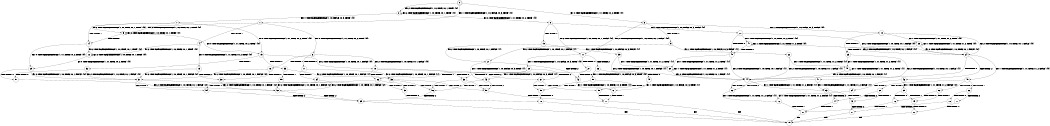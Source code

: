 digraph BCG {
size = "7, 10.5";
center = TRUE;
node [shape = circle];
0 [peripheries = 2];
0 -> 1 [label = "EX !1 !ATOMIC_EXCH_BRANCH (1, +0, FALSE, +0, 3, TRUE) !{0}"];
0 -> 2 [label = "EX !2 !ATOMIC_EXCH_BRANCH (1, +0, TRUE, +0, 1, TRUE) !{0}"];
0 -> 3 [label = "EX !0 !ATOMIC_EXCH_BRANCH (1, +1, TRUE, +0, 2, TRUE) !{0}"];
1 -> 4 [label = "TERMINATE !1"];
1 -> 5 [label = "EX !2 !ATOMIC_EXCH_BRANCH (1, +0, TRUE, +0, 1, TRUE) !{0}"];
1 -> 6 [label = "EX !0 !ATOMIC_EXCH_BRANCH (1, +1, TRUE, +0, 2, TRUE) !{0}"];
2 -> 7 [label = "EX !1 !ATOMIC_EXCH_BRANCH (1, +0, FALSE, +0, 3, TRUE) !{0}"];
2 -> 8 [label = "EX !0 !ATOMIC_EXCH_BRANCH (1, +1, TRUE, +0, 2, TRUE) !{0}"];
2 -> 2 [label = "EX !2 !ATOMIC_EXCH_BRANCH (1, +0, TRUE, +0, 1, TRUE) !{0}"];
3 -> 9 [label = "TERMINATE !0"];
3 -> 10 [label = "EX !1 !ATOMIC_EXCH_BRANCH (1, +0, FALSE, +0, 3, FALSE) !{0}"];
3 -> 11 [label = "EX !2 !ATOMIC_EXCH_BRANCH (1, +0, TRUE, +0, 1, FALSE) !{0}"];
4 -> 12 [label = "EX !2 !ATOMIC_EXCH_BRANCH (1, +0, TRUE, +0, 1, TRUE) !{0}"];
4 -> 13 [label = "EX !0 !ATOMIC_EXCH_BRANCH (1, +1, TRUE, +0, 2, TRUE) !{0}"];
5 -> 14 [label = "TERMINATE !1"];
5 -> 15 [label = "EX !0 !ATOMIC_EXCH_BRANCH (1, +1, TRUE, +0, 2, TRUE) !{0}"];
5 -> 5 [label = "EX !2 !ATOMIC_EXCH_BRANCH (1, +0, TRUE, +0, 1, TRUE) !{0}"];
6 -> 16 [label = "TERMINATE !1"];
6 -> 17 [label = "TERMINATE !0"];
6 -> 18 [label = "EX !2 !ATOMIC_EXCH_BRANCH (1, +0, TRUE, +0, 1, FALSE) !{0}"];
7 -> 14 [label = "TERMINATE !1"];
7 -> 15 [label = "EX !0 !ATOMIC_EXCH_BRANCH (1, +1, TRUE, +0, 2, TRUE) !{0}"];
7 -> 5 [label = "EX !2 !ATOMIC_EXCH_BRANCH (1, +0, TRUE, +0, 1, TRUE) !{0}"];
8 -> 19 [label = "TERMINATE !0"];
8 -> 20 [label = "EX !1 !ATOMIC_EXCH_BRANCH (1, +0, FALSE, +0, 3, FALSE) !{0}"];
8 -> 11 [label = "EX !2 !ATOMIC_EXCH_BRANCH (1, +0, TRUE, +0, 1, FALSE) !{0}"];
9 -> 21 [label = "EX !2 !ATOMIC_EXCH_BRANCH (1, +0, TRUE, +0, 1, FALSE) !{1}"];
9 -> 22 [label = "EX !1 !ATOMIC_EXCH_BRANCH (1, +0, FALSE, +0, 3, FALSE) !{1}"];
10 -> 23 [label = "TERMINATE !0"];
10 -> 24 [label = "EX !2 !ATOMIC_EXCH_BRANCH (1, +0, TRUE, +0, 1, FALSE) !{0}"];
10 -> 25 [label = "EX !1 !ATOMIC_EXCH_BRANCH (1, +1, TRUE, +1, 2, TRUE) !{0}"];
11 -> 26 [label = "TERMINATE !2"];
11 -> 27 [label = "TERMINATE !0"];
11 -> 28 [label = "EX !1 !ATOMIC_EXCH_BRANCH (1, +0, FALSE, +0, 3, TRUE) !{0}"];
12 -> 29 [label = "EX !0 !ATOMIC_EXCH_BRANCH (1, +1, TRUE, +0, 2, TRUE) !{0}"];
12 -> 12 [label = "EX !2 !ATOMIC_EXCH_BRANCH (1, +0, TRUE, +0, 1, TRUE) !{0}"];
13 -> 30 [label = "TERMINATE !0"];
13 -> 31 [label = "EX !2 !ATOMIC_EXCH_BRANCH (1, +0, TRUE, +0, 1, FALSE) !{0}"];
14 -> 29 [label = "EX !0 !ATOMIC_EXCH_BRANCH (1, +1, TRUE, +0, 2, TRUE) !{0}"];
14 -> 12 [label = "EX !2 !ATOMIC_EXCH_BRANCH (1, +0, TRUE, +0, 1, TRUE) !{0}"];
15 -> 32 [label = "TERMINATE !1"];
15 -> 33 [label = "TERMINATE !0"];
15 -> 18 [label = "EX !2 !ATOMIC_EXCH_BRANCH (1, +0, TRUE, +0, 1, FALSE) !{0}"];
16 -> 30 [label = "TERMINATE !0"];
16 -> 31 [label = "EX !2 !ATOMIC_EXCH_BRANCH (1, +0, TRUE, +0, 1, FALSE) !{0}"];
17 -> 34 [label = "TERMINATE !1"];
17 -> 35 [label = "EX !2 !ATOMIC_EXCH_BRANCH (1, +0, TRUE, +0, 1, FALSE) !{1}"];
18 -> 36 [label = "TERMINATE !1"];
18 -> 37 [label = "TERMINATE !2"];
18 -> 38 [label = "TERMINATE !0"];
19 -> 39 [label = "EX !1 !ATOMIC_EXCH_BRANCH (1, +0, FALSE, +0, 3, FALSE) !{1}"];
19 -> 21 [label = "EX !2 !ATOMIC_EXCH_BRANCH (1, +0, TRUE, +0, 1, FALSE) !{1}"];
20 -> 40 [label = "TERMINATE !0"];
20 -> 24 [label = "EX !2 !ATOMIC_EXCH_BRANCH (1, +0, TRUE, +0, 1, FALSE) !{0}"];
20 -> 41 [label = "EX !1 !ATOMIC_EXCH_BRANCH (1, +1, TRUE, +1, 2, TRUE) !{0}"];
21 -> 42 [label = "TERMINATE !2"];
21 -> 43 [label = "EX !1 !ATOMIC_EXCH_BRANCH (1, +0, FALSE, +0, 3, TRUE) !{1}"];
22 -> 44 [label = "EX !2 !ATOMIC_EXCH_BRANCH (1, +0, TRUE, +0, 1, FALSE) !{1}"];
22 -> 45 [label = "EX !1 !ATOMIC_EXCH_BRANCH (1, +1, TRUE, +1, 2, TRUE) !{1}"];
23 -> 44 [label = "EX !2 !ATOMIC_EXCH_BRANCH (1, +0, TRUE, +0, 1, FALSE) !{1}"];
23 -> 45 [label = "EX !1 !ATOMIC_EXCH_BRANCH (1, +1, TRUE, +1, 2, TRUE) !{1}"];
24 -> 46 [label = "TERMINATE !2"];
24 -> 47 [label = "TERMINATE !0"];
24 -> 48 [label = "EX !1 !ATOMIC_EXCH_BRANCH (1, +1, TRUE, +1, 2, FALSE) !{0}"];
25 -> 23 [label = "TERMINATE !0"];
25 -> 24 [label = "EX !2 !ATOMIC_EXCH_BRANCH (1, +0, TRUE, +0, 1, FALSE) !{0}"];
25 -> 25 [label = "EX !1 !ATOMIC_EXCH_BRANCH (1, +1, TRUE, +1, 2, TRUE) !{0}"];
26 -> 49 [label = "TERMINATE !0"];
26 -> 50 [label = "EX !1 !ATOMIC_EXCH_BRANCH (1, +0, FALSE, +0, 3, TRUE) !{0}"];
27 -> 42 [label = "TERMINATE !2"];
27 -> 43 [label = "EX !1 !ATOMIC_EXCH_BRANCH (1, +0, FALSE, +0, 3, TRUE) !{1}"];
28 -> 36 [label = "TERMINATE !1"];
28 -> 37 [label = "TERMINATE !2"];
28 -> 38 [label = "TERMINATE !0"];
29 -> 51 [label = "TERMINATE !0"];
29 -> 31 [label = "EX !2 !ATOMIC_EXCH_BRANCH (1, +0, TRUE, +0, 1, FALSE) !{0}"];
30 -> 52 [label = "EX !2 !ATOMIC_EXCH_BRANCH (1, +0, TRUE, +0, 1, FALSE) !{2}"];
31 -> 53 [label = "TERMINATE !2"];
31 -> 54 [label = "TERMINATE !0"];
32 -> 51 [label = "TERMINATE !0"];
32 -> 31 [label = "EX !2 !ATOMIC_EXCH_BRANCH (1, +0, TRUE, +0, 1, FALSE) !{0}"];
33 -> 55 [label = "TERMINATE !1"];
33 -> 35 [label = "EX !2 !ATOMIC_EXCH_BRANCH (1, +0, TRUE, +0, 1, FALSE) !{1}"];
34 -> 52 [label = "EX !2 !ATOMIC_EXCH_BRANCH (1, +0, TRUE, +0, 1, FALSE) !{2}"];
35 -> 56 [label = "TERMINATE !1"];
35 -> 57 [label = "TERMINATE !2"];
36 -> 53 [label = "TERMINATE !2"];
36 -> 54 [label = "TERMINATE !0"];
37 -> 58 [label = "TERMINATE !1"];
37 -> 59 [label = "TERMINATE !0"];
38 -> 56 [label = "TERMINATE !1"];
38 -> 57 [label = "TERMINATE !2"];
39 -> 44 [label = "EX !2 !ATOMIC_EXCH_BRANCH (1, +0, TRUE, +0, 1, FALSE) !{1}"];
39 -> 60 [label = "EX !1 !ATOMIC_EXCH_BRANCH (1, +1, TRUE, +1, 2, TRUE) !{1}"];
40 -> 44 [label = "EX !2 !ATOMIC_EXCH_BRANCH (1, +0, TRUE, +0, 1, FALSE) !{1}"];
40 -> 60 [label = "EX !1 !ATOMIC_EXCH_BRANCH (1, +1, TRUE, +1, 2, TRUE) !{1}"];
41 -> 40 [label = "TERMINATE !0"];
41 -> 24 [label = "EX !2 !ATOMIC_EXCH_BRANCH (1, +0, TRUE, +0, 1, FALSE) !{0}"];
41 -> 41 [label = "EX !1 !ATOMIC_EXCH_BRANCH (1, +1, TRUE, +1, 2, TRUE) !{0}"];
42 -> 61 [label = "EX !1 !ATOMIC_EXCH_BRANCH (1, +0, FALSE, +0, 3, TRUE) !{1}"];
43 -> 56 [label = "TERMINATE !1"];
43 -> 57 [label = "TERMINATE !2"];
44 -> 62 [label = "TERMINATE !2"];
44 -> 63 [label = "EX !1 !ATOMIC_EXCH_BRANCH (1, +1, TRUE, +1, 2, FALSE) !{1}"];
45 -> 44 [label = "EX !2 !ATOMIC_EXCH_BRANCH (1, +0, TRUE, +0, 1, FALSE) !{1}"];
45 -> 45 [label = "EX !1 !ATOMIC_EXCH_BRANCH (1, +1, TRUE, +1, 2, TRUE) !{1}"];
46 -> 64 [label = "TERMINATE !0"];
46 -> 65 [label = "EX !1 !ATOMIC_EXCH_BRANCH (1, +1, TRUE, +1, 2, FALSE) !{0}"];
47 -> 62 [label = "TERMINATE !2"];
47 -> 63 [label = "EX !1 !ATOMIC_EXCH_BRANCH (1, +1, TRUE, +1, 2, FALSE) !{1}"];
48 -> 66 [label = "TERMINATE !1"];
48 -> 67 [label = "TERMINATE !2"];
48 -> 68 [label = "TERMINATE !0"];
49 -> 61 [label = "EX !1 !ATOMIC_EXCH_BRANCH (1, +0, FALSE, +0, 3, TRUE) !{1}"];
50 -> 58 [label = "TERMINATE !1"];
50 -> 59 [label = "TERMINATE !0"];
51 -> 52 [label = "EX !2 !ATOMIC_EXCH_BRANCH (1, +0, TRUE, +0, 1, FALSE) !{2}"];
52 -> 69 [label = "TERMINATE !2"];
53 -> 70 [label = "TERMINATE !0"];
54 -> 69 [label = "TERMINATE !2"];
55 -> 52 [label = "EX !2 !ATOMIC_EXCH_BRANCH (1, +0, TRUE, +0, 1, FALSE) !{2}"];
56 -> 69 [label = "TERMINATE !2"];
57 -> 71 [label = "TERMINATE !1"];
58 -> 70 [label = "TERMINATE !0"];
59 -> 71 [label = "TERMINATE !1"];
60 -> 44 [label = "EX !2 !ATOMIC_EXCH_BRANCH (1, +0, TRUE, +0, 1, FALSE) !{1}"];
60 -> 60 [label = "EX !1 !ATOMIC_EXCH_BRANCH (1, +1, TRUE, +1, 2, TRUE) !{1}"];
61 -> 71 [label = "TERMINATE !1"];
62 -> 72 [label = "EX !1 !ATOMIC_EXCH_BRANCH (1, +1, TRUE, +1, 2, FALSE) !{1}"];
63 -> 73 [label = "TERMINATE !1"];
63 -> 74 [label = "TERMINATE !2"];
64 -> 72 [label = "EX !1 !ATOMIC_EXCH_BRANCH (1, +1, TRUE, +1, 2, FALSE) !{1}"];
65 -> 75 [label = "TERMINATE !1"];
65 -> 76 [label = "TERMINATE !0"];
66 -> 77 [label = "TERMINATE !2"];
66 -> 78 [label = "TERMINATE !0"];
67 -> 75 [label = "TERMINATE !1"];
67 -> 76 [label = "TERMINATE !0"];
68 -> 73 [label = "TERMINATE !1"];
68 -> 74 [label = "TERMINATE !2"];
69 -> 79 [label = "exit"];
70 -> 79 [label = "exit"];
71 -> 79 [label = "exit"];
72 -> 80 [label = "TERMINATE !1"];
73 -> 81 [label = "TERMINATE !2"];
74 -> 80 [label = "TERMINATE !1"];
75 -> 82 [label = "TERMINATE !0"];
76 -> 80 [label = "TERMINATE !1"];
77 -> 82 [label = "TERMINATE !0"];
78 -> 81 [label = "TERMINATE !2"];
80 -> 79 [label = "exit"];
81 -> 79 [label = "exit"];
82 -> 79 [label = "exit"];
}
